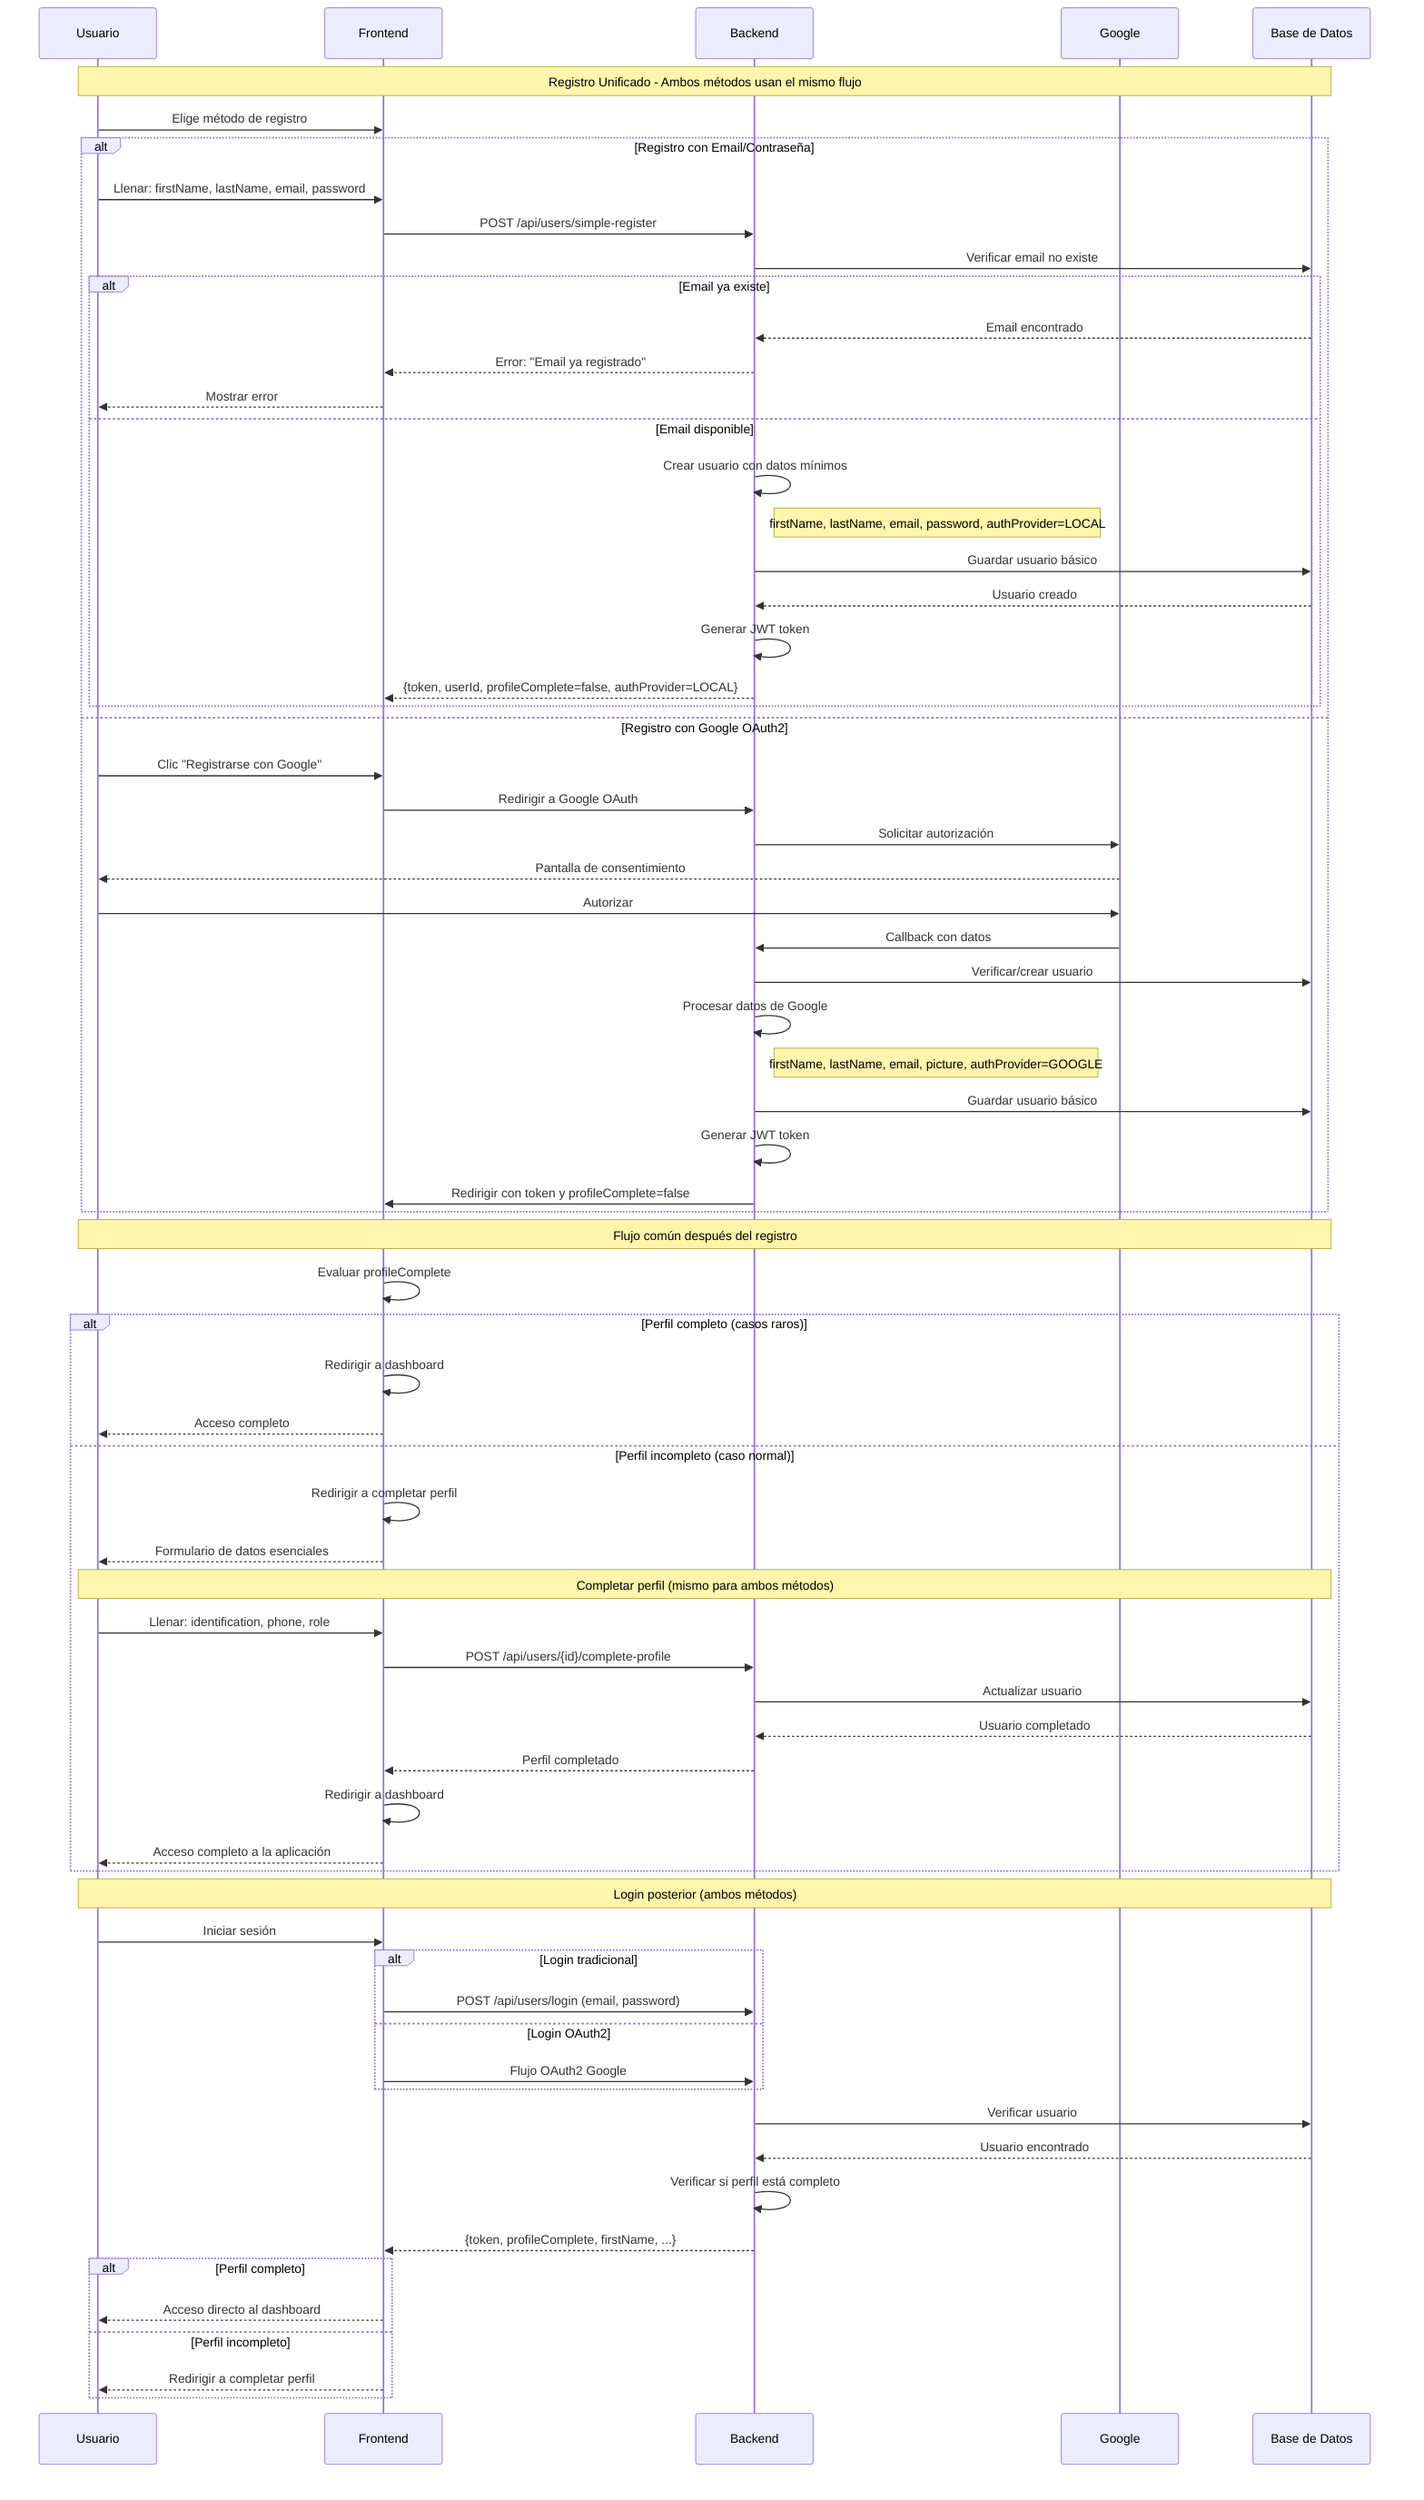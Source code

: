 sequenceDiagram
    participant U as Usuario
    participant F as Frontend
    participant B as Backend
    participant G as Google
    participant DB as Base de Datos
    
    Note over U,DB: Registro Unificado - Ambos métodos usan el mismo flujo
    
    U->>F: Elige método de registro
    
    alt Registro con Email/Contraseña
        U->>F: Llenar: firstName, lastName, email, password
        F->>B: POST /api/users/simple-register
        B->>DB: Verificar email no existe
        alt Email ya existe
            DB-->>B: Email encontrado
            B-->>F: Error: "Email ya registrado"
            F-->>U: Mostrar error
        else Email disponible
            B->>B: Crear usuario con datos mínimos
            Note right of B: firstName, lastName, email, password, authProvider=LOCAL
            B->>DB: Guardar usuario básico
            DB-->>B: Usuario creado
            B->>B: Generar JWT token
            B-->>F: {token, userId, profileComplete=false, authProvider=LOCAL}
        end
    else Registro con Google OAuth2
        U->>F: Clic "Registrarse con Google"
        F->>B: Redirigir a Google OAuth
        B->>G: Solicitar autorización
        G-->>U: Pantalla de consentimiento
        U->>G: Autorizar
        G->>B: Callback con datos
        B->>DB: Verificar/crear usuario
        B->>B: Procesar datos de Google
        Note right of B: firstName, lastName, email, picture, authProvider=GOOGLE
        B->>DB: Guardar usuario básico
        B->>B: Generar JWT token
        B->>F: Redirigir con token y profileComplete=false
    end
    
    Note over U,DB: Flujo común después del registro
    F->>F: Evaluar profileComplete
    
    alt Perfil completo (casos raros)
        F->>F: Redirigir a dashboard
        F-->>U: Acceso completo
    else Perfil incompleto (caso normal)
        F->>F: Redirigir a completar perfil
        F-->>U: Formulario de datos esenciales
        
        Note over U,DB: Completar perfil (mismo para ambos métodos)
        U->>F: Llenar: identification, phone, role
        F->>B: POST /api/users/{id}/complete-profile
        B->>DB: Actualizar usuario
        DB-->>B: Usuario completado
        B-->>F: Perfil completado
        F->>F: Redirigir a dashboard
        F-->>U: Acceso completo a la aplicación
    end
    
    Note over U,DB: Login posterior (ambos métodos)
    U->>F: Iniciar sesión
    
    alt Login tradicional
        F->>B: POST /api/users/login (email, password)
    else Login OAuth2
        F->>B: Flujo OAuth2 Google
    end
    
    B->>DB: Verificar usuario
    DB-->>B: Usuario encontrado
    B->>B: Verificar si perfil está completo
    B-->>F: {token, profileComplete, firstName, ...}
    
    alt Perfil completo
        F-->>U: Acceso directo al dashboard
    else Perfil incompleto
        F-->>U: Redirigir a completar perfil
    end